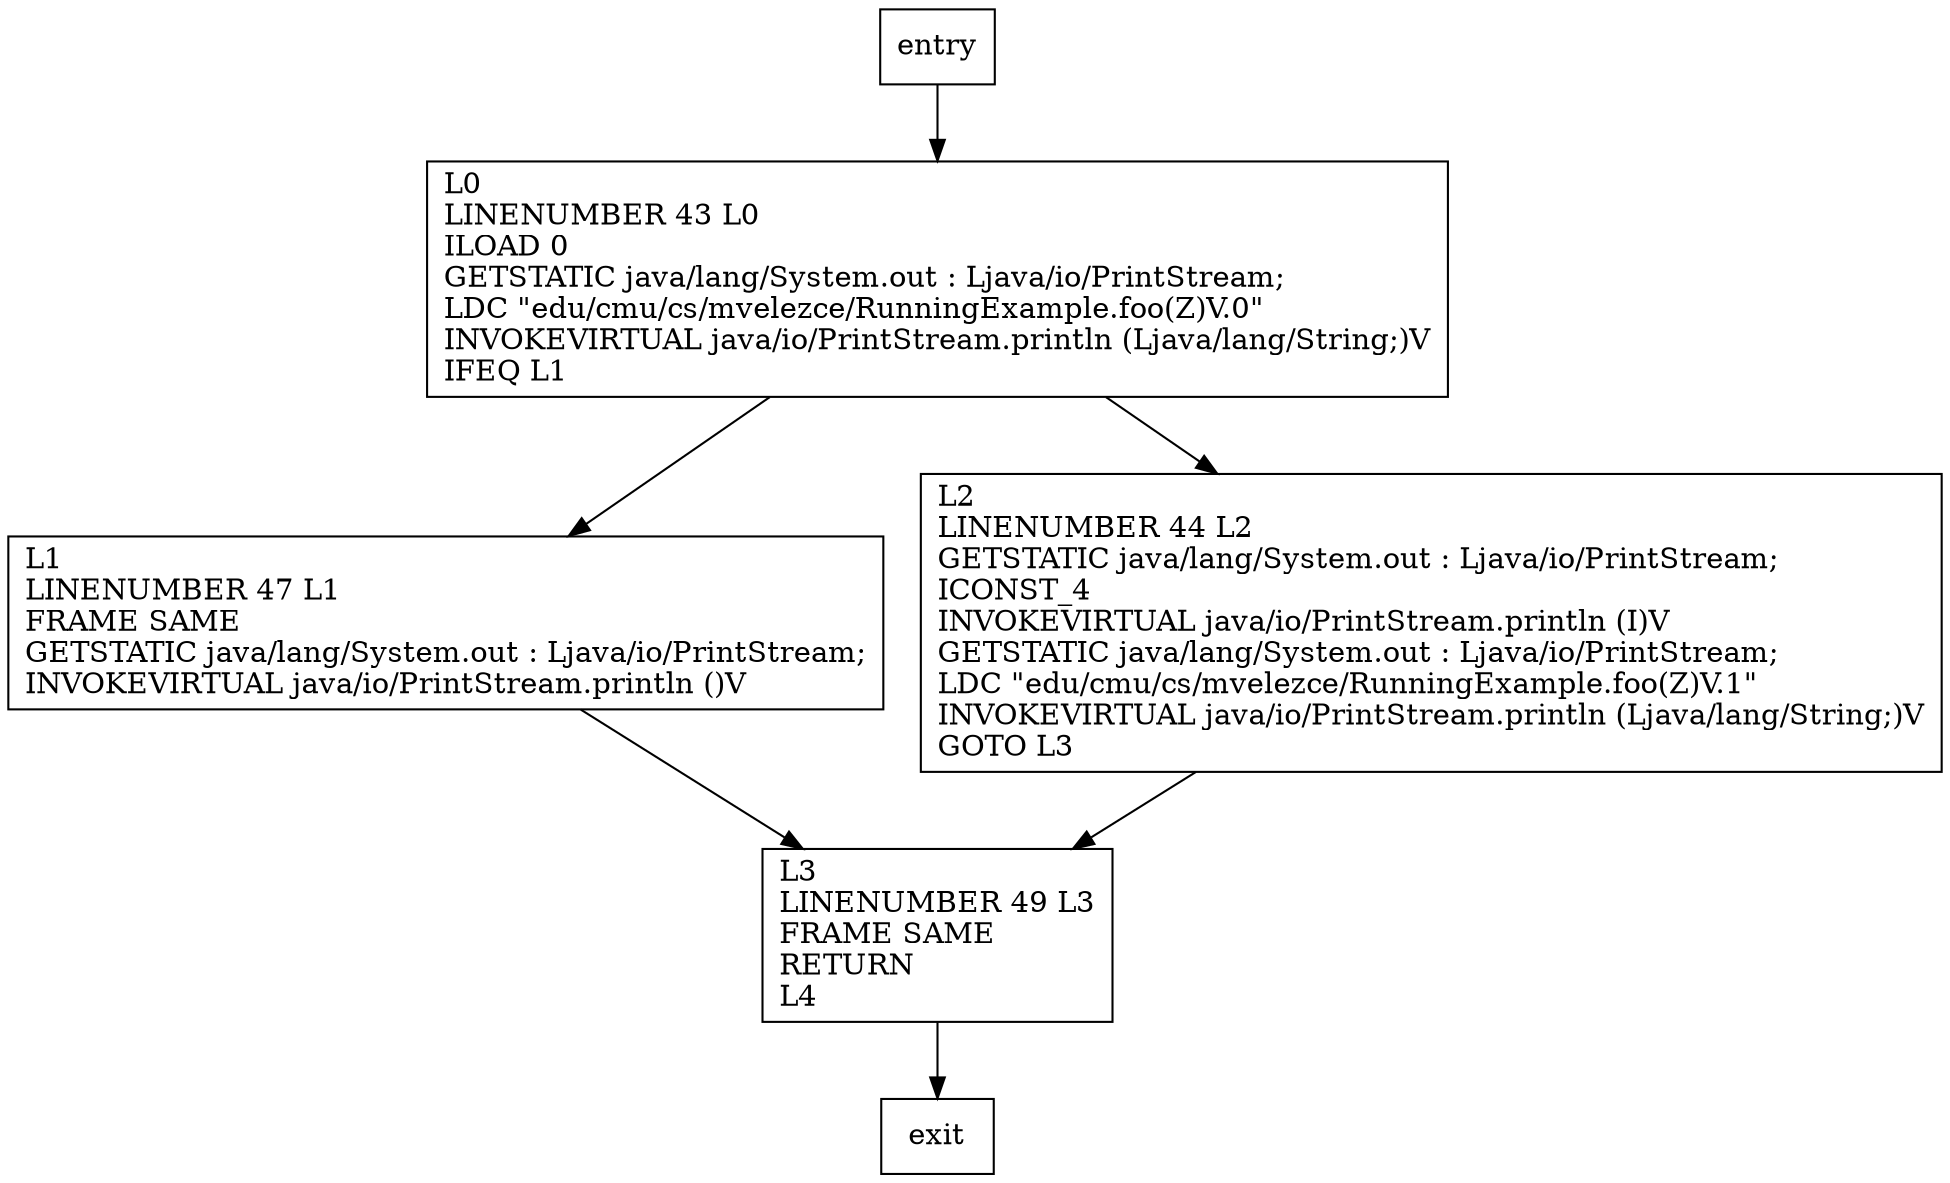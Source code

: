 digraph foo {
node [shape=record];
1087440001 [label="L3\lLINENUMBER 49 L3\lFRAME SAME\lRETURN\lL4\l"];
1774795940 [label="L0\lLINENUMBER 43 L0\lILOAD 0\lGETSTATIC java/lang/System.out : Ljava/io/PrintStream;\lLDC \"edu/cmu/cs/mvelezce/RunningExample.foo(Z)V.0\"\lINVOKEVIRTUAL java/io/PrintStream.println (Ljava/lang/String;)V\lIFEQ L1\l"];
1675239551 [label="L1\lLINENUMBER 47 L1\lFRAME SAME\lGETSTATIC java/lang/System.out : Ljava/io/PrintStream;\lINVOKEVIRTUAL java/io/PrintStream.println ()V\l"];
389247924 [label="L2\lLINENUMBER 44 L2\lGETSTATIC java/lang/System.out : Ljava/io/PrintStream;\lICONST_4\lINVOKEVIRTUAL java/io/PrintStream.println (I)V\lGETSTATIC java/lang/System.out : Ljava/io/PrintStream;\lLDC \"edu/cmu/cs/mvelezce/RunningExample.foo(Z)V.1\"\lINVOKEVIRTUAL java/io/PrintStream.println (Ljava/lang/String;)V\lGOTO L3\l"];
entry;
exit;
entry -> 1774795940;
1087440001 -> exit;
1774795940 -> 1675239551;
1774795940 -> 389247924;
1675239551 -> 1087440001;
389247924 -> 1087440001;
}
